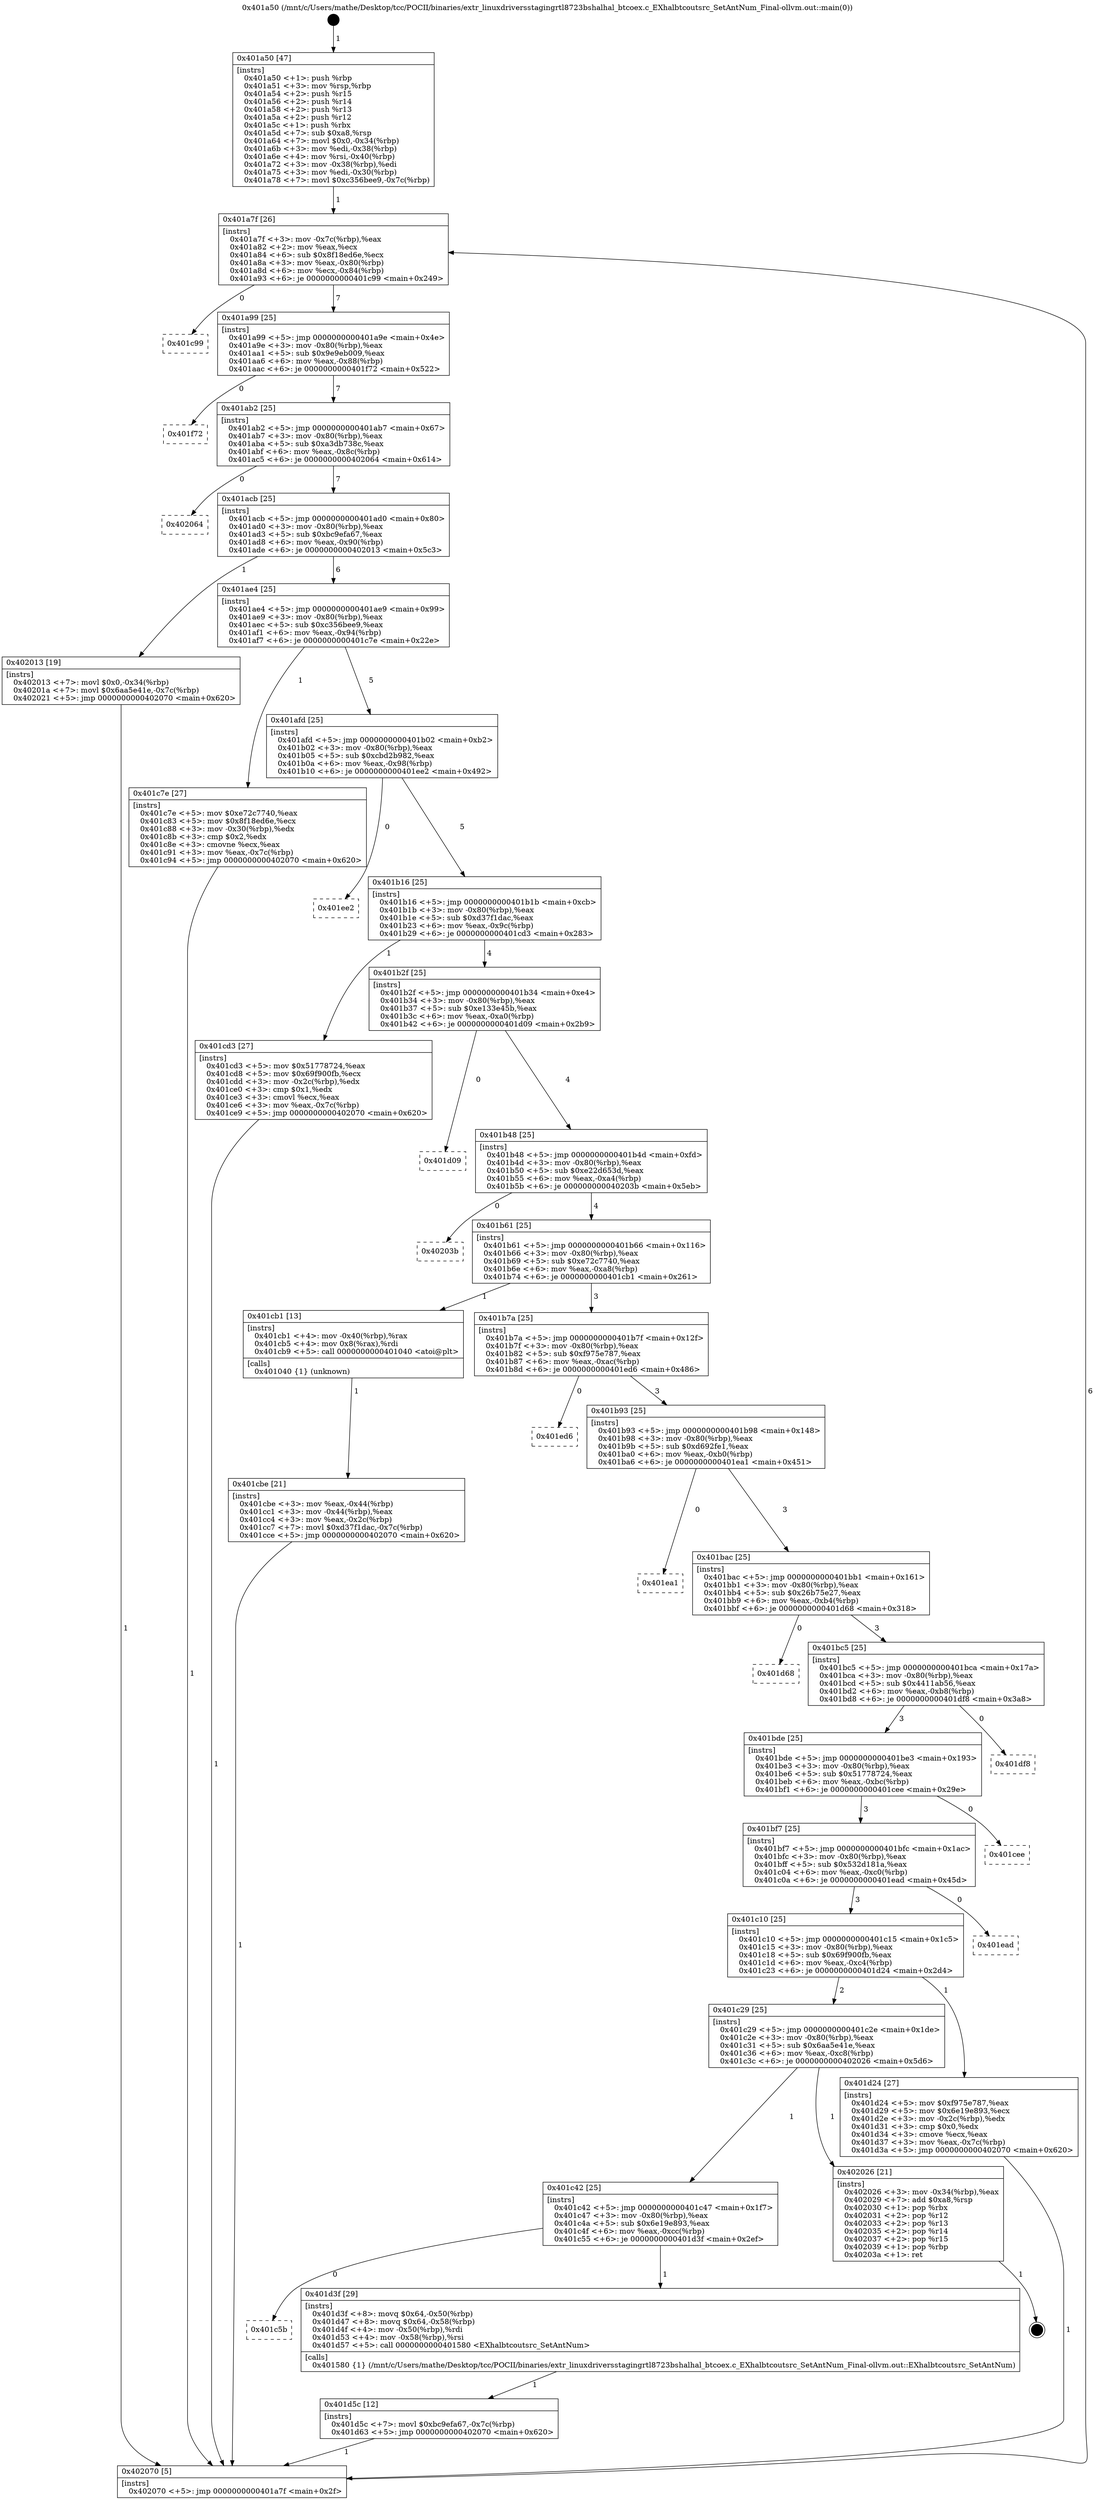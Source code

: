 digraph "0x401a50" {
  label = "0x401a50 (/mnt/c/Users/mathe/Desktop/tcc/POCII/binaries/extr_linuxdriversstagingrtl8723bshalhal_btcoex.c_EXhalbtcoutsrc_SetAntNum_Final-ollvm.out::main(0))"
  labelloc = "t"
  node[shape=record]

  Entry [label="",width=0.3,height=0.3,shape=circle,fillcolor=black,style=filled]
  "0x401a7f" [label="{
     0x401a7f [26]\l
     | [instrs]\l
     &nbsp;&nbsp;0x401a7f \<+3\>: mov -0x7c(%rbp),%eax\l
     &nbsp;&nbsp;0x401a82 \<+2\>: mov %eax,%ecx\l
     &nbsp;&nbsp;0x401a84 \<+6\>: sub $0x8f18ed6e,%ecx\l
     &nbsp;&nbsp;0x401a8a \<+3\>: mov %eax,-0x80(%rbp)\l
     &nbsp;&nbsp;0x401a8d \<+6\>: mov %ecx,-0x84(%rbp)\l
     &nbsp;&nbsp;0x401a93 \<+6\>: je 0000000000401c99 \<main+0x249\>\l
  }"]
  "0x401c99" [label="{
     0x401c99\l
  }", style=dashed]
  "0x401a99" [label="{
     0x401a99 [25]\l
     | [instrs]\l
     &nbsp;&nbsp;0x401a99 \<+5\>: jmp 0000000000401a9e \<main+0x4e\>\l
     &nbsp;&nbsp;0x401a9e \<+3\>: mov -0x80(%rbp),%eax\l
     &nbsp;&nbsp;0x401aa1 \<+5\>: sub $0x9e9eb009,%eax\l
     &nbsp;&nbsp;0x401aa6 \<+6\>: mov %eax,-0x88(%rbp)\l
     &nbsp;&nbsp;0x401aac \<+6\>: je 0000000000401f72 \<main+0x522\>\l
  }"]
  Exit [label="",width=0.3,height=0.3,shape=circle,fillcolor=black,style=filled,peripheries=2]
  "0x401f72" [label="{
     0x401f72\l
  }", style=dashed]
  "0x401ab2" [label="{
     0x401ab2 [25]\l
     | [instrs]\l
     &nbsp;&nbsp;0x401ab2 \<+5\>: jmp 0000000000401ab7 \<main+0x67\>\l
     &nbsp;&nbsp;0x401ab7 \<+3\>: mov -0x80(%rbp),%eax\l
     &nbsp;&nbsp;0x401aba \<+5\>: sub $0xa3db738c,%eax\l
     &nbsp;&nbsp;0x401abf \<+6\>: mov %eax,-0x8c(%rbp)\l
     &nbsp;&nbsp;0x401ac5 \<+6\>: je 0000000000402064 \<main+0x614\>\l
  }"]
  "0x401d5c" [label="{
     0x401d5c [12]\l
     | [instrs]\l
     &nbsp;&nbsp;0x401d5c \<+7\>: movl $0xbc9efa67,-0x7c(%rbp)\l
     &nbsp;&nbsp;0x401d63 \<+5\>: jmp 0000000000402070 \<main+0x620\>\l
  }"]
  "0x402064" [label="{
     0x402064\l
  }", style=dashed]
  "0x401acb" [label="{
     0x401acb [25]\l
     | [instrs]\l
     &nbsp;&nbsp;0x401acb \<+5\>: jmp 0000000000401ad0 \<main+0x80\>\l
     &nbsp;&nbsp;0x401ad0 \<+3\>: mov -0x80(%rbp),%eax\l
     &nbsp;&nbsp;0x401ad3 \<+5\>: sub $0xbc9efa67,%eax\l
     &nbsp;&nbsp;0x401ad8 \<+6\>: mov %eax,-0x90(%rbp)\l
     &nbsp;&nbsp;0x401ade \<+6\>: je 0000000000402013 \<main+0x5c3\>\l
  }"]
  "0x401c5b" [label="{
     0x401c5b\l
  }", style=dashed]
  "0x402013" [label="{
     0x402013 [19]\l
     | [instrs]\l
     &nbsp;&nbsp;0x402013 \<+7\>: movl $0x0,-0x34(%rbp)\l
     &nbsp;&nbsp;0x40201a \<+7\>: movl $0x6aa5e41e,-0x7c(%rbp)\l
     &nbsp;&nbsp;0x402021 \<+5\>: jmp 0000000000402070 \<main+0x620\>\l
  }"]
  "0x401ae4" [label="{
     0x401ae4 [25]\l
     | [instrs]\l
     &nbsp;&nbsp;0x401ae4 \<+5\>: jmp 0000000000401ae9 \<main+0x99\>\l
     &nbsp;&nbsp;0x401ae9 \<+3\>: mov -0x80(%rbp),%eax\l
     &nbsp;&nbsp;0x401aec \<+5\>: sub $0xc356bee9,%eax\l
     &nbsp;&nbsp;0x401af1 \<+6\>: mov %eax,-0x94(%rbp)\l
     &nbsp;&nbsp;0x401af7 \<+6\>: je 0000000000401c7e \<main+0x22e\>\l
  }"]
  "0x401d3f" [label="{
     0x401d3f [29]\l
     | [instrs]\l
     &nbsp;&nbsp;0x401d3f \<+8\>: movq $0x64,-0x50(%rbp)\l
     &nbsp;&nbsp;0x401d47 \<+8\>: movq $0x64,-0x58(%rbp)\l
     &nbsp;&nbsp;0x401d4f \<+4\>: mov -0x50(%rbp),%rdi\l
     &nbsp;&nbsp;0x401d53 \<+4\>: mov -0x58(%rbp),%rsi\l
     &nbsp;&nbsp;0x401d57 \<+5\>: call 0000000000401580 \<EXhalbtcoutsrc_SetAntNum\>\l
     | [calls]\l
     &nbsp;&nbsp;0x401580 \{1\} (/mnt/c/Users/mathe/Desktop/tcc/POCII/binaries/extr_linuxdriversstagingrtl8723bshalhal_btcoex.c_EXhalbtcoutsrc_SetAntNum_Final-ollvm.out::EXhalbtcoutsrc_SetAntNum)\l
  }"]
  "0x401c7e" [label="{
     0x401c7e [27]\l
     | [instrs]\l
     &nbsp;&nbsp;0x401c7e \<+5\>: mov $0xe72c7740,%eax\l
     &nbsp;&nbsp;0x401c83 \<+5\>: mov $0x8f18ed6e,%ecx\l
     &nbsp;&nbsp;0x401c88 \<+3\>: mov -0x30(%rbp),%edx\l
     &nbsp;&nbsp;0x401c8b \<+3\>: cmp $0x2,%edx\l
     &nbsp;&nbsp;0x401c8e \<+3\>: cmovne %ecx,%eax\l
     &nbsp;&nbsp;0x401c91 \<+3\>: mov %eax,-0x7c(%rbp)\l
     &nbsp;&nbsp;0x401c94 \<+5\>: jmp 0000000000402070 \<main+0x620\>\l
  }"]
  "0x401afd" [label="{
     0x401afd [25]\l
     | [instrs]\l
     &nbsp;&nbsp;0x401afd \<+5\>: jmp 0000000000401b02 \<main+0xb2\>\l
     &nbsp;&nbsp;0x401b02 \<+3\>: mov -0x80(%rbp),%eax\l
     &nbsp;&nbsp;0x401b05 \<+5\>: sub $0xcbd2b982,%eax\l
     &nbsp;&nbsp;0x401b0a \<+6\>: mov %eax,-0x98(%rbp)\l
     &nbsp;&nbsp;0x401b10 \<+6\>: je 0000000000401ee2 \<main+0x492\>\l
  }"]
  "0x402070" [label="{
     0x402070 [5]\l
     | [instrs]\l
     &nbsp;&nbsp;0x402070 \<+5\>: jmp 0000000000401a7f \<main+0x2f\>\l
  }"]
  "0x401a50" [label="{
     0x401a50 [47]\l
     | [instrs]\l
     &nbsp;&nbsp;0x401a50 \<+1\>: push %rbp\l
     &nbsp;&nbsp;0x401a51 \<+3\>: mov %rsp,%rbp\l
     &nbsp;&nbsp;0x401a54 \<+2\>: push %r15\l
     &nbsp;&nbsp;0x401a56 \<+2\>: push %r14\l
     &nbsp;&nbsp;0x401a58 \<+2\>: push %r13\l
     &nbsp;&nbsp;0x401a5a \<+2\>: push %r12\l
     &nbsp;&nbsp;0x401a5c \<+1\>: push %rbx\l
     &nbsp;&nbsp;0x401a5d \<+7\>: sub $0xa8,%rsp\l
     &nbsp;&nbsp;0x401a64 \<+7\>: movl $0x0,-0x34(%rbp)\l
     &nbsp;&nbsp;0x401a6b \<+3\>: mov %edi,-0x38(%rbp)\l
     &nbsp;&nbsp;0x401a6e \<+4\>: mov %rsi,-0x40(%rbp)\l
     &nbsp;&nbsp;0x401a72 \<+3\>: mov -0x38(%rbp),%edi\l
     &nbsp;&nbsp;0x401a75 \<+3\>: mov %edi,-0x30(%rbp)\l
     &nbsp;&nbsp;0x401a78 \<+7\>: movl $0xc356bee9,-0x7c(%rbp)\l
  }"]
  "0x401c42" [label="{
     0x401c42 [25]\l
     | [instrs]\l
     &nbsp;&nbsp;0x401c42 \<+5\>: jmp 0000000000401c47 \<main+0x1f7\>\l
     &nbsp;&nbsp;0x401c47 \<+3\>: mov -0x80(%rbp),%eax\l
     &nbsp;&nbsp;0x401c4a \<+5\>: sub $0x6e19e893,%eax\l
     &nbsp;&nbsp;0x401c4f \<+6\>: mov %eax,-0xcc(%rbp)\l
     &nbsp;&nbsp;0x401c55 \<+6\>: je 0000000000401d3f \<main+0x2ef\>\l
  }"]
  "0x401ee2" [label="{
     0x401ee2\l
  }", style=dashed]
  "0x401b16" [label="{
     0x401b16 [25]\l
     | [instrs]\l
     &nbsp;&nbsp;0x401b16 \<+5\>: jmp 0000000000401b1b \<main+0xcb\>\l
     &nbsp;&nbsp;0x401b1b \<+3\>: mov -0x80(%rbp),%eax\l
     &nbsp;&nbsp;0x401b1e \<+5\>: sub $0xd37f1dac,%eax\l
     &nbsp;&nbsp;0x401b23 \<+6\>: mov %eax,-0x9c(%rbp)\l
     &nbsp;&nbsp;0x401b29 \<+6\>: je 0000000000401cd3 \<main+0x283\>\l
  }"]
  "0x402026" [label="{
     0x402026 [21]\l
     | [instrs]\l
     &nbsp;&nbsp;0x402026 \<+3\>: mov -0x34(%rbp),%eax\l
     &nbsp;&nbsp;0x402029 \<+7\>: add $0xa8,%rsp\l
     &nbsp;&nbsp;0x402030 \<+1\>: pop %rbx\l
     &nbsp;&nbsp;0x402031 \<+2\>: pop %r12\l
     &nbsp;&nbsp;0x402033 \<+2\>: pop %r13\l
     &nbsp;&nbsp;0x402035 \<+2\>: pop %r14\l
     &nbsp;&nbsp;0x402037 \<+2\>: pop %r15\l
     &nbsp;&nbsp;0x402039 \<+1\>: pop %rbp\l
     &nbsp;&nbsp;0x40203a \<+1\>: ret\l
  }"]
  "0x401cd3" [label="{
     0x401cd3 [27]\l
     | [instrs]\l
     &nbsp;&nbsp;0x401cd3 \<+5\>: mov $0x51778724,%eax\l
     &nbsp;&nbsp;0x401cd8 \<+5\>: mov $0x69f900fb,%ecx\l
     &nbsp;&nbsp;0x401cdd \<+3\>: mov -0x2c(%rbp),%edx\l
     &nbsp;&nbsp;0x401ce0 \<+3\>: cmp $0x1,%edx\l
     &nbsp;&nbsp;0x401ce3 \<+3\>: cmovl %ecx,%eax\l
     &nbsp;&nbsp;0x401ce6 \<+3\>: mov %eax,-0x7c(%rbp)\l
     &nbsp;&nbsp;0x401ce9 \<+5\>: jmp 0000000000402070 \<main+0x620\>\l
  }"]
  "0x401b2f" [label="{
     0x401b2f [25]\l
     | [instrs]\l
     &nbsp;&nbsp;0x401b2f \<+5\>: jmp 0000000000401b34 \<main+0xe4\>\l
     &nbsp;&nbsp;0x401b34 \<+3\>: mov -0x80(%rbp),%eax\l
     &nbsp;&nbsp;0x401b37 \<+5\>: sub $0xe133e45b,%eax\l
     &nbsp;&nbsp;0x401b3c \<+6\>: mov %eax,-0xa0(%rbp)\l
     &nbsp;&nbsp;0x401b42 \<+6\>: je 0000000000401d09 \<main+0x2b9\>\l
  }"]
  "0x401c29" [label="{
     0x401c29 [25]\l
     | [instrs]\l
     &nbsp;&nbsp;0x401c29 \<+5\>: jmp 0000000000401c2e \<main+0x1de\>\l
     &nbsp;&nbsp;0x401c2e \<+3\>: mov -0x80(%rbp),%eax\l
     &nbsp;&nbsp;0x401c31 \<+5\>: sub $0x6aa5e41e,%eax\l
     &nbsp;&nbsp;0x401c36 \<+6\>: mov %eax,-0xc8(%rbp)\l
     &nbsp;&nbsp;0x401c3c \<+6\>: je 0000000000402026 \<main+0x5d6\>\l
  }"]
  "0x401d09" [label="{
     0x401d09\l
  }", style=dashed]
  "0x401b48" [label="{
     0x401b48 [25]\l
     | [instrs]\l
     &nbsp;&nbsp;0x401b48 \<+5\>: jmp 0000000000401b4d \<main+0xfd\>\l
     &nbsp;&nbsp;0x401b4d \<+3\>: mov -0x80(%rbp),%eax\l
     &nbsp;&nbsp;0x401b50 \<+5\>: sub $0xe22d653d,%eax\l
     &nbsp;&nbsp;0x401b55 \<+6\>: mov %eax,-0xa4(%rbp)\l
     &nbsp;&nbsp;0x401b5b \<+6\>: je 000000000040203b \<main+0x5eb\>\l
  }"]
  "0x401d24" [label="{
     0x401d24 [27]\l
     | [instrs]\l
     &nbsp;&nbsp;0x401d24 \<+5\>: mov $0xf975e787,%eax\l
     &nbsp;&nbsp;0x401d29 \<+5\>: mov $0x6e19e893,%ecx\l
     &nbsp;&nbsp;0x401d2e \<+3\>: mov -0x2c(%rbp),%edx\l
     &nbsp;&nbsp;0x401d31 \<+3\>: cmp $0x0,%edx\l
     &nbsp;&nbsp;0x401d34 \<+3\>: cmove %ecx,%eax\l
     &nbsp;&nbsp;0x401d37 \<+3\>: mov %eax,-0x7c(%rbp)\l
     &nbsp;&nbsp;0x401d3a \<+5\>: jmp 0000000000402070 \<main+0x620\>\l
  }"]
  "0x40203b" [label="{
     0x40203b\l
  }", style=dashed]
  "0x401b61" [label="{
     0x401b61 [25]\l
     | [instrs]\l
     &nbsp;&nbsp;0x401b61 \<+5\>: jmp 0000000000401b66 \<main+0x116\>\l
     &nbsp;&nbsp;0x401b66 \<+3\>: mov -0x80(%rbp),%eax\l
     &nbsp;&nbsp;0x401b69 \<+5\>: sub $0xe72c7740,%eax\l
     &nbsp;&nbsp;0x401b6e \<+6\>: mov %eax,-0xa8(%rbp)\l
     &nbsp;&nbsp;0x401b74 \<+6\>: je 0000000000401cb1 \<main+0x261\>\l
  }"]
  "0x401c10" [label="{
     0x401c10 [25]\l
     | [instrs]\l
     &nbsp;&nbsp;0x401c10 \<+5\>: jmp 0000000000401c15 \<main+0x1c5\>\l
     &nbsp;&nbsp;0x401c15 \<+3\>: mov -0x80(%rbp),%eax\l
     &nbsp;&nbsp;0x401c18 \<+5\>: sub $0x69f900fb,%eax\l
     &nbsp;&nbsp;0x401c1d \<+6\>: mov %eax,-0xc4(%rbp)\l
     &nbsp;&nbsp;0x401c23 \<+6\>: je 0000000000401d24 \<main+0x2d4\>\l
  }"]
  "0x401cb1" [label="{
     0x401cb1 [13]\l
     | [instrs]\l
     &nbsp;&nbsp;0x401cb1 \<+4\>: mov -0x40(%rbp),%rax\l
     &nbsp;&nbsp;0x401cb5 \<+4\>: mov 0x8(%rax),%rdi\l
     &nbsp;&nbsp;0x401cb9 \<+5\>: call 0000000000401040 \<atoi@plt\>\l
     | [calls]\l
     &nbsp;&nbsp;0x401040 \{1\} (unknown)\l
  }"]
  "0x401b7a" [label="{
     0x401b7a [25]\l
     | [instrs]\l
     &nbsp;&nbsp;0x401b7a \<+5\>: jmp 0000000000401b7f \<main+0x12f\>\l
     &nbsp;&nbsp;0x401b7f \<+3\>: mov -0x80(%rbp),%eax\l
     &nbsp;&nbsp;0x401b82 \<+5\>: sub $0xf975e787,%eax\l
     &nbsp;&nbsp;0x401b87 \<+6\>: mov %eax,-0xac(%rbp)\l
     &nbsp;&nbsp;0x401b8d \<+6\>: je 0000000000401ed6 \<main+0x486\>\l
  }"]
  "0x401cbe" [label="{
     0x401cbe [21]\l
     | [instrs]\l
     &nbsp;&nbsp;0x401cbe \<+3\>: mov %eax,-0x44(%rbp)\l
     &nbsp;&nbsp;0x401cc1 \<+3\>: mov -0x44(%rbp),%eax\l
     &nbsp;&nbsp;0x401cc4 \<+3\>: mov %eax,-0x2c(%rbp)\l
     &nbsp;&nbsp;0x401cc7 \<+7\>: movl $0xd37f1dac,-0x7c(%rbp)\l
     &nbsp;&nbsp;0x401cce \<+5\>: jmp 0000000000402070 \<main+0x620\>\l
  }"]
  "0x401ead" [label="{
     0x401ead\l
  }", style=dashed]
  "0x401ed6" [label="{
     0x401ed6\l
  }", style=dashed]
  "0x401b93" [label="{
     0x401b93 [25]\l
     | [instrs]\l
     &nbsp;&nbsp;0x401b93 \<+5\>: jmp 0000000000401b98 \<main+0x148\>\l
     &nbsp;&nbsp;0x401b98 \<+3\>: mov -0x80(%rbp),%eax\l
     &nbsp;&nbsp;0x401b9b \<+5\>: sub $0xd692fe1,%eax\l
     &nbsp;&nbsp;0x401ba0 \<+6\>: mov %eax,-0xb0(%rbp)\l
     &nbsp;&nbsp;0x401ba6 \<+6\>: je 0000000000401ea1 \<main+0x451\>\l
  }"]
  "0x401bf7" [label="{
     0x401bf7 [25]\l
     | [instrs]\l
     &nbsp;&nbsp;0x401bf7 \<+5\>: jmp 0000000000401bfc \<main+0x1ac\>\l
     &nbsp;&nbsp;0x401bfc \<+3\>: mov -0x80(%rbp),%eax\l
     &nbsp;&nbsp;0x401bff \<+5\>: sub $0x532d181a,%eax\l
     &nbsp;&nbsp;0x401c04 \<+6\>: mov %eax,-0xc0(%rbp)\l
     &nbsp;&nbsp;0x401c0a \<+6\>: je 0000000000401ead \<main+0x45d\>\l
  }"]
  "0x401ea1" [label="{
     0x401ea1\l
  }", style=dashed]
  "0x401bac" [label="{
     0x401bac [25]\l
     | [instrs]\l
     &nbsp;&nbsp;0x401bac \<+5\>: jmp 0000000000401bb1 \<main+0x161\>\l
     &nbsp;&nbsp;0x401bb1 \<+3\>: mov -0x80(%rbp),%eax\l
     &nbsp;&nbsp;0x401bb4 \<+5\>: sub $0x26b75e27,%eax\l
     &nbsp;&nbsp;0x401bb9 \<+6\>: mov %eax,-0xb4(%rbp)\l
     &nbsp;&nbsp;0x401bbf \<+6\>: je 0000000000401d68 \<main+0x318\>\l
  }"]
  "0x401cee" [label="{
     0x401cee\l
  }", style=dashed]
  "0x401d68" [label="{
     0x401d68\l
  }", style=dashed]
  "0x401bc5" [label="{
     0x401bc5 [25]\l
     | [instrs]\l
     &nbsp;&nbsp;0x401bc5 \<+5\>: jmp 0000000000401bca \<main+0x17a\>\l
     &nbsp;&nbsp;0x401bca \<+3\>: mov -0x80(%rbp),%eax\l
     &nbsp;&nbsp;0x401bcd \<+5\>: sub $0x4411ab56,%eax\l
     &nbsp;&nbsp;0x401bd2 \<+6\>: mov %eax,-0xb8(%rbp)\l
     &nbsp;&nbsp;0x401bd8 \<+6\>: je 0000000000401df8 \<main+0x3a8\>\l
  }"]
  "0x401bde" [label="{
     0x401bde [25]\l
     | [instrs]\l
     &nbsp;&nbsp;0x401bde \<+5\>: jmp 0000000000401be3 \<main+0x193\>\l
     &nbsp;&nbsp;0x401be3 \<+3\>: mov -0x80(%rbp),%eax\l
     &nbsp;&nbsp;0x401be6 \<+5\>: sub $0x51778724,%eax\l
     &nbsp;&nbsp;0x401beb \<+6\>: mov %eax,-0xbc(%rbp)\l
     &nbsp;&nbsp;0x401bf1 \<+6\>: je 0000000000401cee \<main+0x29e\>\l
  }"]
  "0x401df8" [label="{
     0x401df8\l
  }", style=dashed]
  Entry -> "0x401a50" [label=" 1"]
  "0x401a7f" -> "0x401c99" [label=" 0"]
  "0x401a7f" -> "0x401a99" [label=" 7"]
  "0x402026" -> Exit [label=" 1"]
  "0x401a99" -> "0x401f72" [label=" 0"]
  "0x401a99" -> "0x401ab2" [label=" 7"]
  "0x402013" -> "0x402070" [label=" 1"]
  "0x401ab2" -> "0x402064" [label=" 0"]
  "0x401ab2" -> "0x401acb" [label=" 7"]
  "0x401d5c" -> "0x402070" [label=" 1"]
  "0x401acb" -> "0x402013" [label=" 1"]
  "0x401acb" -> "0x401ae4" [label=" 6"]
  "0x401d3f" -> "0x401d5c" [label=" 1"]
  "0x401ae4" -> "0x401c7e" [label=" 1"]
  "0x401ae4" -> "0x401afd" [label=" 5"]
  "0x401c7e" -> "0x402070" [label=" 1"]
  "0x401a50" -> "0x401a7f" [label=" 1"]
  "0x402070" -> "0x401a7f" [label=" 6"]
  "0x401c42" -> "0x401c5b" [label=" 0"]
  "0x401afd" -> "0x401ee2" [label=" 0"]
  "0x401afd" -> "0x401b16" [label=" 5"]
  "0x401c42" -> "0x401d3f" [label=" 1"]
  "0x401b16" -> "0x401cd3" [label=" 1"]
  "0x401b16" -> "0x401b2f" [label=" 4"]
  "0x401c29" -> "0x401c42" [label=" 1"]
  "0x401b2f" -> "0x401d09" [label=" 0"]
  "0x401b2f" -> "0x401b48" [label=" 4"]
  "0x401c29" -> "0x402026" [label=" 1"]
  "0x401b48" -> "0x40203b" [label=" 0"]
  "0x401b48" -> "0x401b61" [label=" 4"]
  "0x401d24" -> "0x402070" [label=" 1"]
  "0x401b61" -> "0x401cb1" [label=" 1"]
  "0x401b61" -> "0x401b7a" [label=" 3"]
  "0x401cb1" -> "0x401cbe" [label=" 1"]
  "0x401cbe" -> "0x402070" [label=" 1"]
  "0x401cd3" -> "0x402070" [label=" 1"]
  "0x401c10" -> "0x401d24" [label=" 1"]
  "0x401b7a" -> "0x401ed6" [label=" 0"]
  "0x401b7a" -> "0x401b93" [label=" 3"]
  "0x401c10" -> "0x401c29" [label=" 2"]
  "0x401b93" -> "0x401ea1" [label=" 0"]
  "0x401b93" -> "0x401bac" [label=" 3"]
  "0x401bf7" -> "0x401ead" [label=" 0"]
  "0x401bac" -> "0x401d68" [label=" 0"]
  "0x401bac" -> "0x401bc5" [label=" 3"]
  "0x401bf7" -> "0x401c10" [label=" 3"]
  "0x401bc5" -> "0x401df8" [label=" 0"]
  "0x401bc5" -> "0x401bde" [label=" 3"]
  "0x401bde" -> "0x401bf7" [label=" 3"]
  "0x401bde" -> "0x401cee" [label=" 0"]
}
